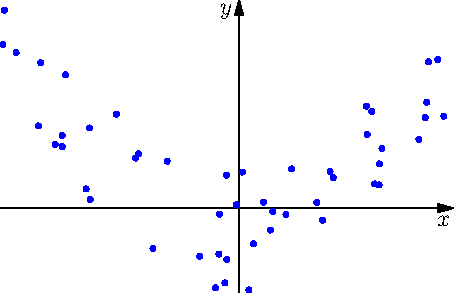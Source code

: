 import graph;
import plain;
srand(1);
size(8cm);
pair w = (1,2);
real a = -4;
real d = .3;
void plus(real x, real y) { draw( (x-d,y)--(x+d,y), p=blue+1 ); draw( (x,y-d)--(x,y+d), p=blue+1 ); }
void minus(real x, real y) { draw( (x-d,y)--(x+d,y), p=red+1 ); }

for (int i = 0; i < 50; ++i) {
    real x = unitrand()*2-1, y = unitrand()*.5-.35+x^2;
    dot((x,y),blue+3);
}
xaxis("$x$",EndArrow);
yaxis("$y$",EndArrow);

